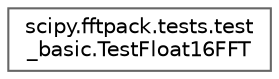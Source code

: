 digraph "Graphical Class Hierarchy"
{
 // LATEX_PDF_SIZE
  bgcolor="transparent";
  edge [fontname=Helvetica,fontsize=10,labelfontname=Helvetica,labelfontsize=10];
  node [fontname=Helvetica,fontsize=10,shape=box,height=0.2,width=0.4];
  rankdir="LR";
  Node0 [id="Node000000",label="scipy.fftpack.tests.test\l_basic.TestFloat16FFT",height=0.2,width=0.4,color="grey40", fillcolor="white", style="filled",URL="$d9/d03/classscipy_1_1fftpack_1_1tests_1_1test__basic_1_1TestFloat16FFT.html",tooltip=" "];
}
